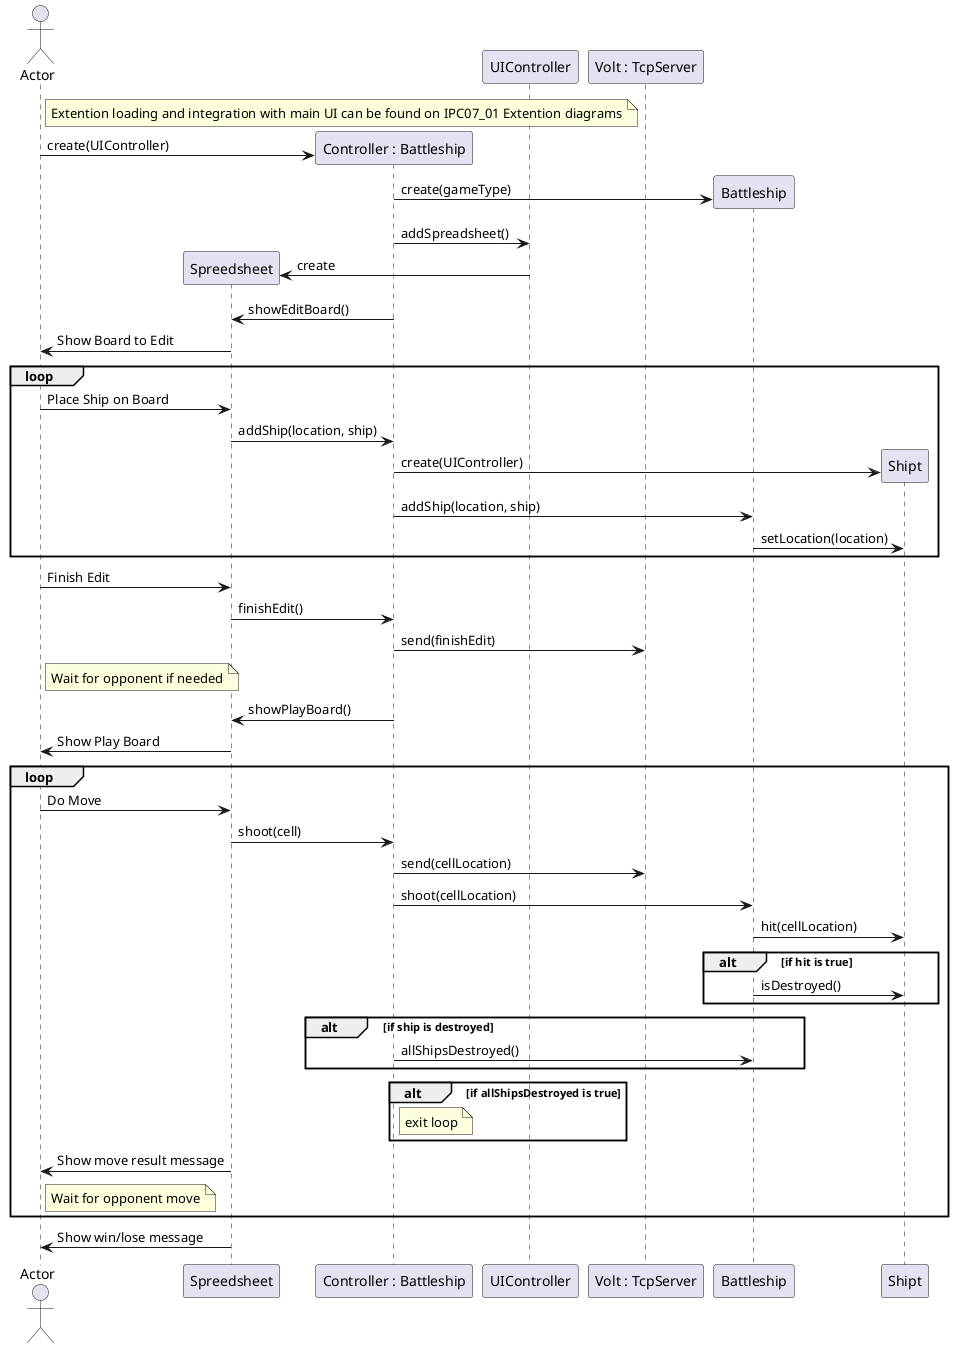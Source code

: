 @startuml doc-files/crm04_02_design.png
actor Actor

  participant "Spreedsheet" as UI 
  participant "Controller : Battleship" as controller
  participant "UIController" as uicontrol
  participant "Volt : TcpServer" as server
  participant "Battleship" as game
  participant "Shipt" as ship

  note right of Actor
        Extention loading and integration with main UI can be found on IPC07_01 Extention diagrams
  end note 

  create controller
  Actor -> controller : create(UIController)
  create game
  controller -> game : create(gameType)
  controller -> uicontrol : addSpreadsheet()
  create UI
  uicontrol -> UI : create
  controller -> UI : showEditBoard()
  UI -> Actor : Show Board to Edit
  loop
    Actor -> UI : Place Ship on Board
    UI -> controller : addShip(location, ship)
    create ship
    controller -> ship : create(UIController)
    controller -> game : addShip(location, ship)
    game -> ship : setLocation(location)
  end loop
  Actor -> UI : Finish Edit
  UI -> controller : finishEdit()
  controller -> server : send(finishEdit)
  note right of Actor
    Wait for opponent if needed
  end note
  controller -> UI : showPlayBoard()
  
  UI -> Actor : Show Play Board
  loop
    Actor -> UI : Do Move
    UI -> controller : shoot(cell)
    controller -> server : send(cellLocation)
    controller -> game : shoot(cellLocation)
    game -> ship : hit(cellLocation)
    alt if hit is true
        game -> ship : isDestroyed()
    end
    alt if ship is destroyed
        controller -> game : allShipsDestroyed()
    end
    alt if allShipsDestroyed is true
        note right of controller
            exit loop
        end note
    end
    UI -> Actor : Show move result message
    note right of Actor
        Wait for opponent move
    end note
  end loop
  UI -> Actor : Show win/lose message
@enduml
